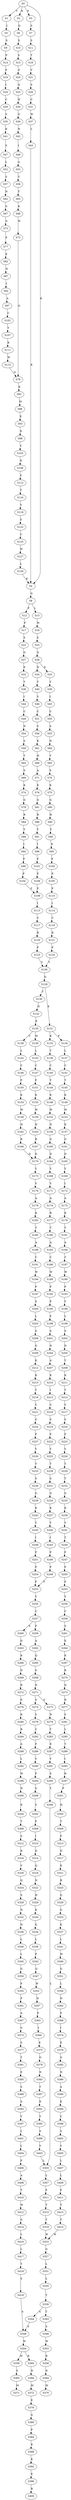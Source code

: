 strict digraph  {
	S0 -> S1 [ label = Y ];
	S0 -> S2 [ label = R ];
	S0 -> S3 [ label = F ];
	S0 -> S4 [ label = K ];
	S1 -> S5 [ label = I ];
	S2 -> S6 [ label = Q ];
	S3 -> S7 [ label = S ];
	S4 -> S8 [ label = G ];
	S5 -> S9 [ label = S ];
	S6 -> S10 [ label = S ];
	S7 -> S11 [ label = S ];
	S8 -> S12 [ label = F ];
	S8 -> S13 [ label = L ];
	S9 -> S14 [ label = P ];
	S10 -> S15 [ label = S ];
	S11 -> S16 [ label = T ];
	S12 -> S17 [ label = F ];
	S13 -> S18 [ label = W ];
	S14 -> S19 [ label = F ];
	S15 -> S20 [ label = G ];
	S16 -> S21 [ label = V ];
	S17 -> S22 [ label = S ];
	S18 -> S23 [ label = S ];
	S19 -> S24 [ label = I ];
	S20 -> S25 [ label = Q ];
	S21 -> S26 [ label = S ];
	S22 -> S27 [ label = G ];
	S23 -> S28 [ label = G ];
	S24 -> S29 [ label = C ];
	S25 -> S30 [ label = H ];
	S26 -> S31 [ label = C ];
	S27 -> S32 [ label = E ];
	S28 -> S33 [ label = E ];
	S28 -> S34 [ label = D ];
	S29 -> S35 [ label = S ];
	S30 -> S36 [ label = G ];
	S31 -> S37 [ label = W ];
	S32 -> S38 [ label = T ];
	S33 -> S39 [ label = T ];
	S34 -> S40 [ label = T ];
	S35 -> S41 [ label = K ];
	S36 -> S42 [ label = N ];
	S37 -> S43 [ label = L ];
	S38 -> S44 [ label = I ];
	S39 -> S45 [ label = I ];
	S40 -> S46 [ label = V ];
	S41 -> S47 [ label = S ];
	S42 -> S48 [ label = I ];
	S43 -> S4 [ label = K ];
	S44 -> S49 [ label = C ];
	S45 -> S50 [ label = C ];
	S46 -> S51 [ label = C ];
	S47 -> S52 [ label = L ];
	S48 -> S53 [ label = A ];
	S49 -> S54 [ label = N ];
	S50 -> S55 [ label = S ];
	S51 -> S56 [ label = S ];
	S52 -> S57 [ label = S ];
	S53 -> S58 [ label = C ];
	S54 -> S59 [ label = S ];
	S55 -> S60 [ label = N ];
	S56 -> S61 [ label = K ];
	S57 -> S62 [ label = N ];
	S58 -> S63 [ label = Y ];
	S59 -> S64 [ label = Y ];
	S60 -> S65 [ label = Y ];
	S61 -> S66 [ label = H ];
	S62 -> S67 [ label = G ];
	S63 -> S68 [ label = K ];
	S64 -> S69 [ label = S ];
	S65 -> S70 [ label = S ];
	S66 -> S71 [ label = A ];
	S67 -> S72 [ label = G ];
	S68 -> S73 [ label = W ];
	S69 -> S74 [ label = K ];
	S70 -> S75 [ label = K ];
	S71 -> S76 [ label = K ];
	S72 -> S77 [ label = F ];
	S73 -> S78 [ label = Q ];
	S74 -> S79 [ label = G ];
	S75 -> S80 [ label = G ];
	S76 -> S81 [ label = G ];
	S77 -> S82 [ label = E ];
	S78 -> S83 [ label = K ];
	S79 -> S84 [ label = R ];
	S80 -> S85 [ label = H ];
	S81 -> S86 [ label = R ];
	S82 -> S87 [ label = N ];
	S83 -> S88 [ label = M ];
	S84 -> S89 [ label = Y ];
	S85 -> S90 [ label = Y ];
	S86 -> S91 [ label = Y ];
	S87 -> S92 [ label = I ];
	S88 -> S93 [ label = E ];
	S89 -> S94 [ label = I ];
	S90 -> S95 [ label = N ];
	S91 -> S96 [ label = I ];
	S92 -> S97 [ label = A ];
	S93 -> S98 [ label = D ];
	S94 -> S99 [ label = F ];
	S95 -> S100 [ label = F ];
	S96 -> S101 [ label = F ];
	S97 -> S102 [ label = C ];
	S98 -> S103 [ label = Y ];
	S99 -> S104 [ label = P ];
	S100 -> S105 [ label = P ];
	S101 -> S106 [ label = P ];
	S102 -> S107 [ label = Y ];
	S103 -> S108 [ label = N ];
	S104 -> S109 [ label = F ];
	S105 -> S110 [ label = F ];
	S106 -> S109 [ label = F ];
	S107 -> S111 [ label = K ];
	S108 -> S112 [ label = S ];
	S109 -> S113 [ label = I ];
	S110 -> S114 [ label = I ];
	S111 -> S115 [ label = W ];
	S112 -> S116 [ label = T ];
	S113 -> S117 [ label = C ];
	S114 -> S118 [ label = C ];
	S115 -> S78 [ label = Q ];
	S116 -> S119 [ label = V ];
	S117 -> S120 [ label = R ];
	S118 -> S121 [ label = R ];
	S119 -> S122 [ label = S ];
	S120 -> S123 [ label = P ];
	S121 -> S124 [ label = P ];
	S122 -> S125 [ label = C ];
	S123 -> S126 [ label = Y ];
	S124 -> S126 [ label = Y ];
	S125 -> S127 [ label = W ];
	S126 -> S128 [ label = D ];
	S127 -> S129 [ label = L ];
	S128 -> S130 [ label = T ];
	S128 -> S131 [ label = E ];
	S129 -> S4 [ label = K ];
	S130 -> S132 [ label = D ];
	S131 -> S133 [ label = K ];
	S131 -> S134 [ label = P ];
	S132 -> S135 [ label = E ];
	S133 -> S136 [ label = T ];
	S134 -> S137 [ label = L ];
	S135 -> S138 [ label = V ];
	S135 -> S139 [ label = M ];
	S136 -> S140 [ label = C ];
	S137 -> S141 [ label = C ];
	S138 -> S142 [ label = L ];
	S139 -> S143 [ label = L ];
	S140 -> S144 [ label = Y ];
	S141 -> S145 [ label = T ];
	S142 -> S146 [ label = C ];
	S143 -> S147 [ label = C ];
	S144 -> S148 [ label = K ];
	S145 -> S149 [ label = K ];
	S146 -> S150 [ label = P ];
	S147 -> S151 [ label = P ];
	S148 -> S152 [ label = W ];
	S149 -> S153 [ label = W ];
	S150 -> S154 [ label = K ];
	S151 -> S155 [ label = K ];
	S152 -> S156 [ label = N ];
	S153 -> S157 [ label = K ];
	S154 -> S158 [ label = W ];
	S155 -> S159 [ label = W ];
	S156 -> S160 [ label = G ];
	S157 -> S161 [ label = G ];
	S158 -> S162 [ label = H ];
	S159 -> S163 [ label = H ];
	S160 -> S164 [ label = D ];
	S161 -> S165 [ label = D ];
	S162 -> S166 [ label = R ];
	S163 -> S167 [ label = R ];
	S164 -> S168 [ label = Y ];
	S165 -> S169 [ label = Y ];
	S166 -> S170 [ label = D ];
	S167 -> S170 [ label = D ];
	S168 -> S171 [ label = V ];
	S169 -> S172 [ label = I ];
	S170 -> S173 [ label = Y ];
	S171 -> S174 [ label = A ];
	S172 -> S175 [ label = A ];
	S173 -> S176 [ label = V ];
	S174 -> S177 [ label = R ];
	S175 -> S178 [ label = K ];
	S176 -> S179 [ label = A ];
	S177 -> S180 [ label = T ];
	S178 -> S181 [ label = T ];
	S179 -> S182 [ label = K ];
	S180 -> S183 [ label = A ];
	S181 -> S184 [ label = A ];
	S182 -> S185 [ label = T ];
	S183 -> S186 [ label = C ];
	S184 -> S187 [ label = C ];
	S185 -> S188 [ label = A ];
	S186 -> S189 [ label = W ];
	S187 -> S190 [ label = W ];
	S188 -> S191 [ label = C ];
	S189 -> S192 [ label = P ];
	S190 -> S193 [ label = P ];
	S191 -> S194 [ label = W ];
	S192 -> S195 [ label = F ];
	S193 -> S196 [ label = Y ];
	S194 -> S197 [ label = P ];
	S195 -> S198 [ label = F ];
	S196 -> S199 [ label = L ];
	S197 -> S200 [ label = S ];
	S198 -> S201 [ label = S ];
	S199 -> S202 [ label = S ];
	S200 -> S203 [ label = L ];
	S201 -> S204 [ label = N ];
	S202 -> S205 [ label = N ];
	S203 -> S206 [ label = S ];
	S204 -> S207 [ label = A ];
	S205 -> S208 [ label = T ];
	S206 -> S209 [ label = G ];
	S207 -> S210 [ label = K ];
	S208 -> S211 [ label = K ];
	S209 -> S212 [ label = K ];
	S210 -> S213 [ label = I ];
	S211 -> S214 [ label = T ];
	S212 -> S215 [ label = K ];
	S213 -> S216 [ label = C ];
	S214 -> S217 [ label = C ];
	S215 -> S218 [ label = T ];
	S216 -> S219 [ label = S ];
	S217 -> S220 [ label = S ];
	S218 -> S221 [ label = C ];
	S219 -> S222 [ label = F ];
	S220 -> S223 [ label = F ];
	S221 -> S224 [ label = S ];
	S222 -> S225 [ label = Y ];
	S223 -> S226 [ label = Y ];
	S224 -> S227 [ label = F ];
	S225 -> S228 [ label = T ];
	S226 -> S229 [ label = T ];
	S227 -> S230 [ label = Y ];
	S228 -> S231 [ label = S ];
	S229 -> S232 [ label = T ];
	S230 -> S233 [ label = V ];
	S231 -> S234 [ label = G ];
	S232 -> S235 [ label = G ];
	S233 -> S236 [ label = S ];
	S234 -> S237 [ label = K ];
	S235 -> S238 [ label = K ];
	S236 -> S239 [ label = G ];
	S237 -> S240 [ label = Y ];
	S238 -> S241 [ label = Y ];
	S239 -> S242 [ label = K ];
	S240 -> S243 [ label = I ];
	S241 -> S244 [ label = T ];
	S242 -> S245 [ label = Y ];
	S243 -> S246 [ label = F ];
	S244 -> S247 [ label = F ];
	S245 -> S248 [ label = I ];
	S246 -> S249 [ label = P ];
	S247 -> S250 [ label = P ];
	S248 -> S251 [ label = F ];
	S249 -> S252 [ label = F ];
	S250 -> S253 [ label = F ];
	S251 -> S254 [ label = P ];
	S252 -> S255 [ label = V ];
	S253 -> S256 [ label = V ];
	S254 -> S252 [ label = F ];
	S255 -> S257 [ label = C ];
	S256 -> S258 [ label = C ];
	S257 -> S259 [ label = P ];
	S257 -> S260 [ label = S ];
	S258 -> S261 [ label = S ];
	S259 -> S262 [ label = A ];
	S260 -> S263 [ label = D ];
	S261 -> S264 [ label = E ];
	S262 -> S265 [ label = Q ];
	S263 -> S266 [ label = K ];
	S264 -> S267 [ label = K ];
	S265 -> S268 [ label = G ];
	S266 -> S269 [ label = D ];
	S267 -> S270 [ label = K ];
	S268 -> S271 [ label = D ];
	S269 -> S272 [ label = R ];
	S270 -> S273 [ label = Q ];
	S271 -> S274 [ label = S ];
	S271 -> S275 [ label = G ];
	S272 -> S276 [ label = E ];
	S273 -> S277 [ label = R ];
	S274 -> S278 [ label = S ];
	S275 -> S279 [ label = N ];
	S276 -> S280 [ label = R ];
	S277 -> S281 [ label = S ];
	S278 -> S282 [ label = C ];
	S279 -> S283 [ label = T ];
	S280 -> S284 [ label = R ];
	S281 -> S285 [ label = L ];
	S282 -> S286 [ label = F ];
	S283 -> S287 [ label = E ];
	S284 -> S288 [ label = A ];
	S285 -> S289 [ label = T ];
	S286 -> S290 [ label = V ];
	S287 -> S291 [ label = Y ];
	S288 -> S292 [ label = L ];
	S289 -> S293 [ label = I ];
	S290 -> S294 [ label = F ];
	S291 -> S295 [ label = S ];
	S292 -> S296 [ label = W ];
	S293 -> S297 [ label = R ];
	S294 -> S298 [ label = S ];
	S295 -> S299 [ label = Y ];
	S296 -> S300 [ label = N ];
	S297 -> S301 [ label = P ];
	S298 -> S302 [ label = S ];
	S299 -> S303 [ label = L ];
	S300 -> S304 [ label = K ];
	S301 -> S305 [ label = H ];
	S302 -> S306 [ label = P ];
	S303 -> S307 [ label = L ];
	S304 -> S308 [ label = T ];
	S305 -> S309 [ label = T ];
	S306 -> S310 [ label = I ];
	S307 -> S311 [ label = F ];
	S308 -> S312 [ label = S ];
	S309 -> S313 [ label = F ];
	S310 -> S314 [ label = D ];
	S311 -> S315 [ label = T ];
	S312 -> S316 [ label = R ];
	S313 -> S317 [ label = D ];
	S314 -> S318 [ label = Q ];
	S315 -> S319 [ label = T ];
	S316 -> S320 [ label = V ];
	S317 -> S321 [ label = E ];
	S318 -> S322 [ label = N ];
	S319 -> S323 [ label = W ];
	S320 -> S324 [ label = Q ];
	S321 -> S325 [ label = R ];
	S322 -> S326 [ label = H ];
	S323 -> S327 [ label = G ];
	S324 -> S328 [ label = S ];
	S325 -> S329 [ label = G ];
	S326 -> S330 [ label = K ];
	S327 -> S331 [ label = L ];
	S328 -> S332 [ label = N ];
	S329 -> S333 [ label = G ];
	S330 -> S334 [ label = G ];
	S331 -> S335 [ label = L ];
	S332 -> S336 [ label = N ];
	S333 -> S337 [ label = E ];
	S334 -> S338 [ label = L ];
	S335 -> S339 [ label = Y ];
	S336 -> S340 [ label = L ];
	S337 -> S341 [ label = L ];
	S338 -> S342 [ label = P ];
	S339 -> S343 [ label = T ];
	S339 -> S344 [ label = S ];
	S340 -> S345 [ label = L ];
	S341 -> S346 [ label = W ];
	S342 -> S347 [ label = G ];
	S343 -> S348 [ label = S ];
	S344 -> S349 [ label = S ];
	S345 -> S350 [ label = G ];
	S346 -> S351 [ label = G ];
	S347 -> S352 [ label = W ];
	S348 -> S353 [ label = W ];
	S349 -> S354 [ label = W ];
	S350 -> S355 [ label = P ];
	S351 -> S356 [ label = L ];
	S352 -> S357 [ label = N ];
	S353 -> S358 [ label = R ];
	S354 -> S359 [ label = W ];
	S354 -> S360 [ label = R ];
	S355 -> S361 [ label = P ];
	S356 -> S362 [ label = N ];
	S357 -> S363 [ label = P ];
	S358 -> S364 [ label = N ];
	S359 -> S365 [ label = S ];
	S360 -> S366 [ label = N ];
	S361 -> S367 [ label = A ];
	S362 -> S368 [ label = P ];
	S363 -> S369 [ label = I ];
	S364 -> S370 [ label = M ];
	S365 -> S371 [ label = M ];
	S366 -> S372 [ label = M ];
	S367 -> S373 [ label = G ];
	S368 -> S374 [ label = I ];
	S369 -> S375 [ label = E ];
	S372 -> S376 [ label = E ];
	S373 -> S377 [ label = S ];
	S374 -> S378 [ label = E ];
	S375 -> S379 [ label = G ];
	S376 -> S380 [ label = G ];
	S377 -> S381 [ label = T ];
	S378 -> S382 [ label = G ];
	S379 -> S383 [ label = N ];
	S380 -> S384 [ label = P ];
	S381 -> S385 [ label = E ];
	S382 -> S386 [ label = N ];
	S383 -> S387 [ label = T ];
	S384 -> S388 [ label = K ];
	S385 -> S389 [ label = S ];
	S386 -> S390 [ label = A ];
	S387 -> S391 [ label = E ];
	S388 -> S392 [ label = K ];
	S389 -> S393 [ label = S ];
	S390 -> S394 [ label = E ];
	S391 -> S395 [ label = Y ];
	S392 -> S396 [ label = E ];
	S393 -> S397 [ label = Y ];
	S394 -> S398 [ label = C ];
	S395 -> S399 [ label = S ];
	S396 -> S400 [ label = R ];
	S397 -> S401 [ label = L ];
	S398 -> S402 [ label = S ];
	S399 -> S403 [ label = Y ];
	S401 -> S404 [ label = L ];
	S402 -> S405 [ label = Y ];
	S403 -> S303 [ label = L ];
	S404 -> S406 [ label = F ];
	S405 -> S407 [ label = L ];
	S406 -> S408 [ label = A ];
	S407 -> S409 [ label = L ];
	S408 -> S410 [ label = T ];
	S409 -> S411 [ label = F ];
	S410 -> S412 [ label = W ];
	S411 -> S413 [ label = T ];
	S412 -> S414 [ label = G ];
	S413 -> S415 [ label = T ];
	S414 -> S416 [ label = L ];
	S415 -> S323 [ label = W ];
	S416 -> S417 [ label = L ];
	S417 -> S418 [ label = Y ];
	S418 -> S419 [ label = S ];
	S419 -> S349 [ label = S ];
}
